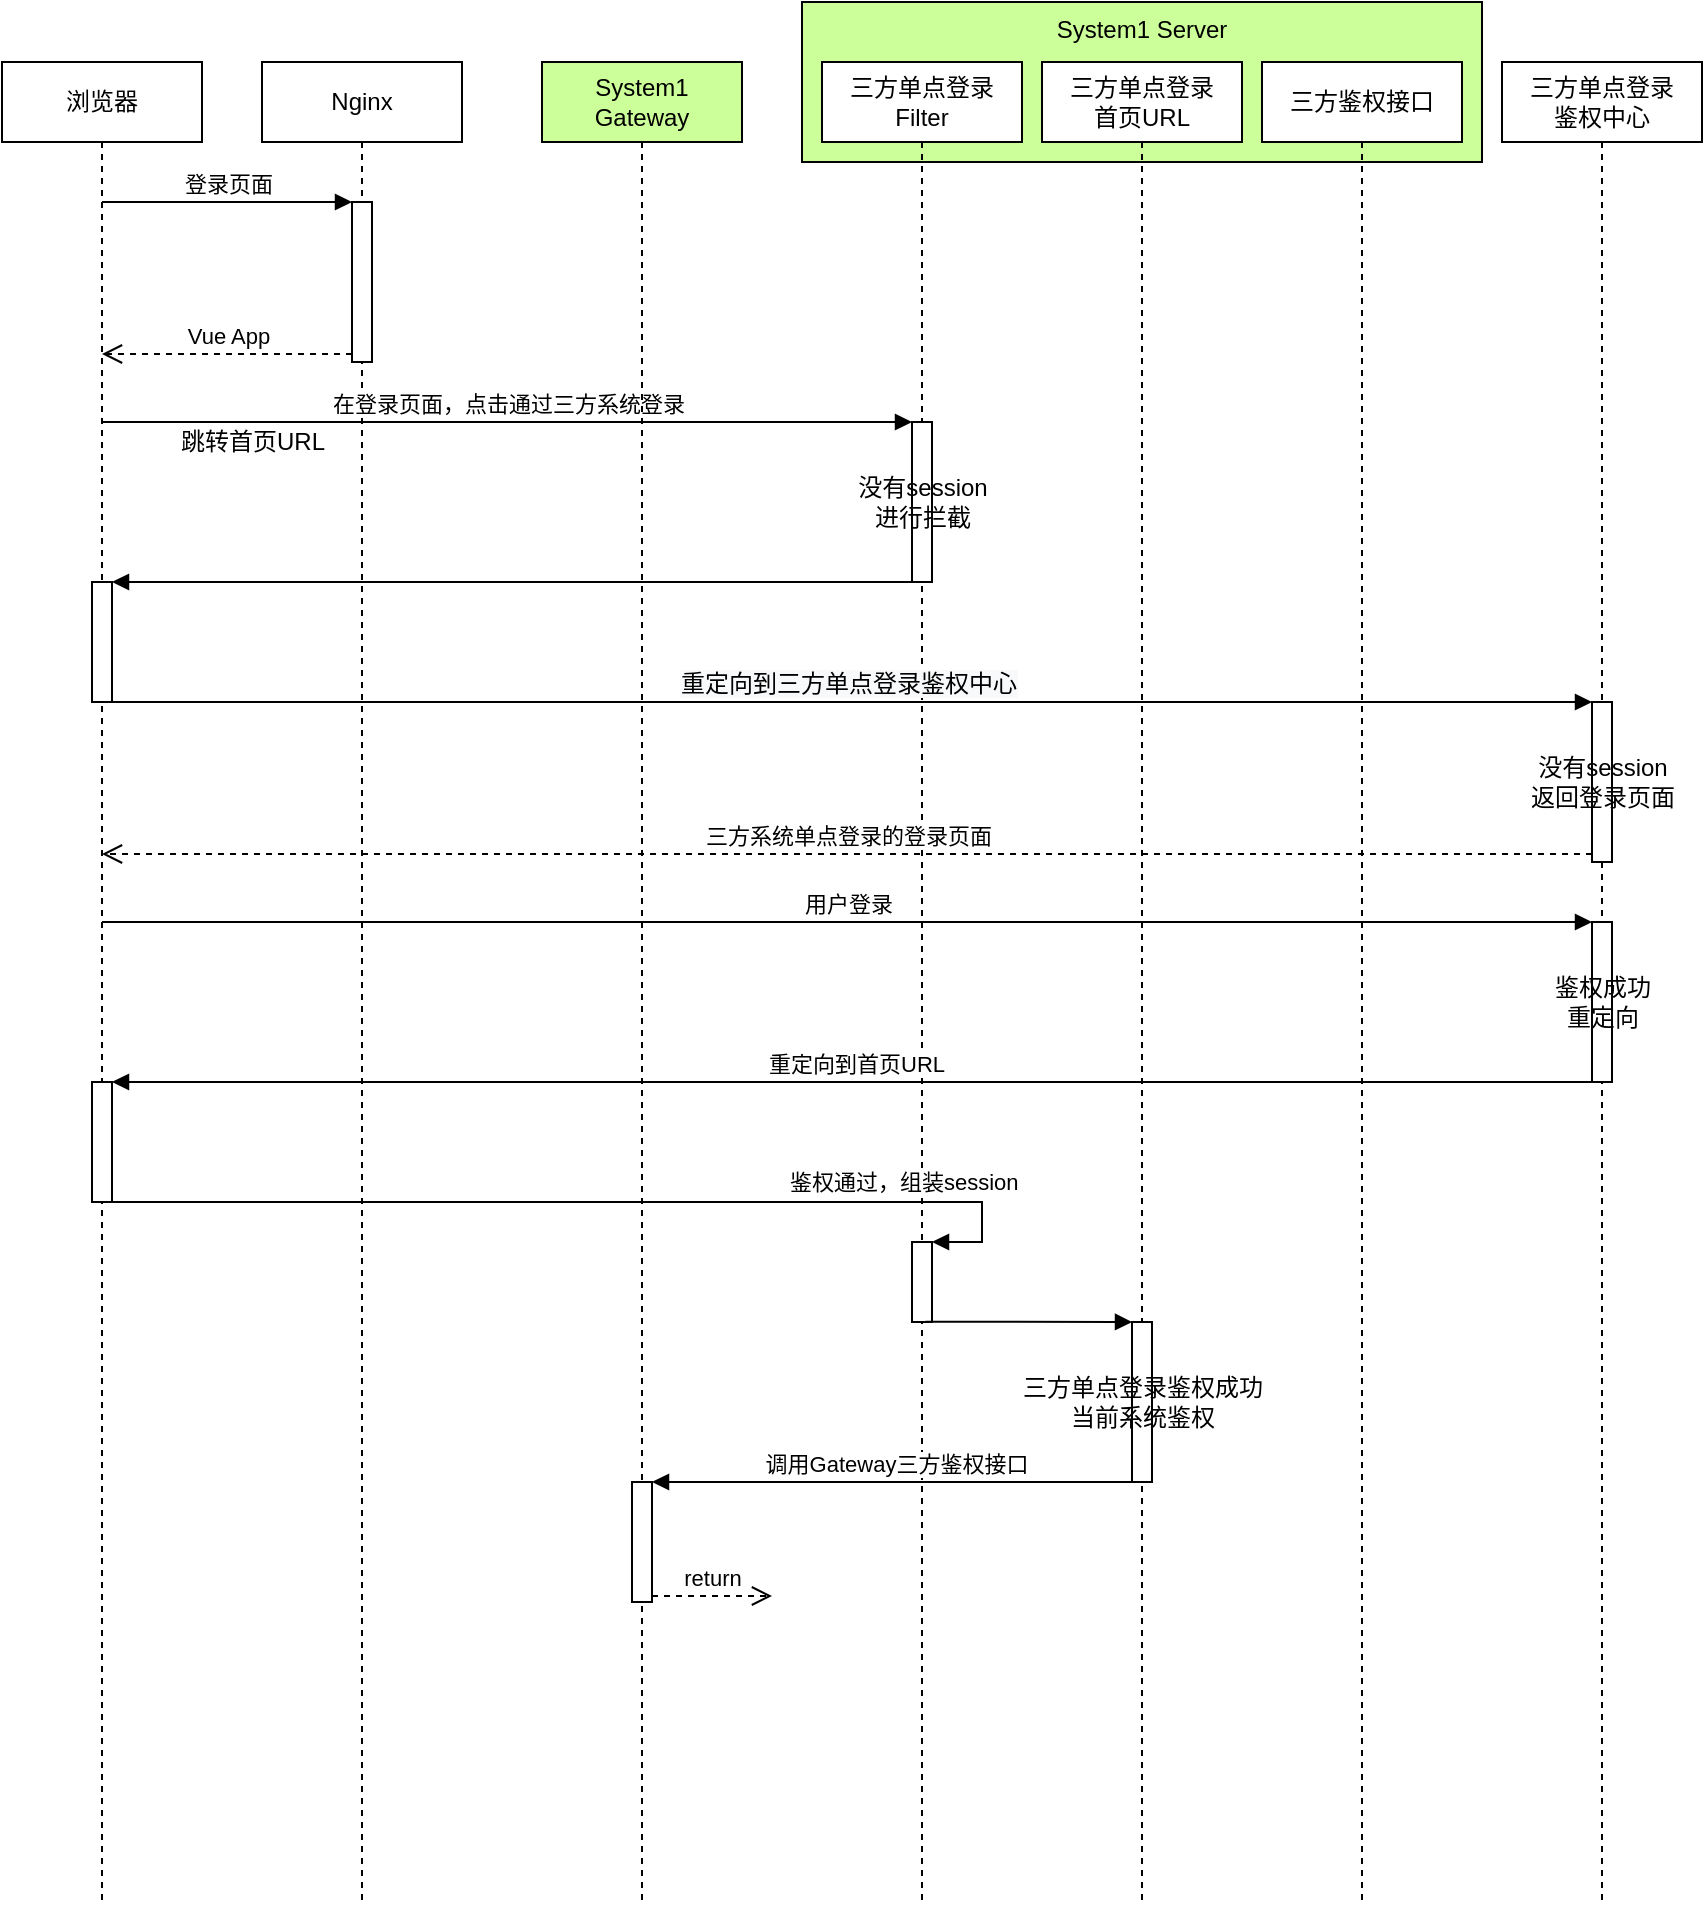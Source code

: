 <mxfile version="14.4.3" type="github">
  <diagram id="dh1iSAnI9LNPIimuFHRk" name="第 1 页">
    <mxGraphModel dx="981" dy="506" grid="1" gridSize="10" guides="1" tooltips="1" connect="1" arrows="1" fold="1" page="1" pageScale="1" pageWidth="827" pageHeight="1169" math="0" shadow="0">
      <root>
        <mxCell id="0" />
        <mxCell id="1" parent="0" />
        <mxCell id="u6yMv0zxOhqang4DAun9-3" value="System1 Server" style="rounded=0;whiteSpace=wrap;html=1;verticalAlign=top;fillColor=#CCFF99;" vertex="1" parent="1">
          <mxGeometry x="470" y="90" width="340" height="80" as="geometry" />
        </mxCell>
        <mxCell id="Or9v4SIIAj_S2g1zX2Sr-3" value="浏览器" style="shape=umlLifeline;perimeter=lifelinePerimeter;whiteSpace=wrap;html=1;container=1;collapsible=0;recursiveResize=0;outlineConnect=0;" parent="1" vertex="1">
          <mxGeometry x="70" y="120" width="100" height="920" as="geometry" />
        </mxCell>
        <mxCell id="u6yMv0zxOhqang4DAun9-20" value="" style="html=1;points=[];perimeter=orthogonalPerimeter;" vertex="1" parent="Or9v4SIIAj_S2g1zX2Sr-3">
          <mxGeometry x="45" y="260" width="10" height="60" as="geometry" />
        </mxCell>
        <mxCell id="u6yMv0zxOhqang4DAun9-48" value="" style="html=1;points=[];perimeter=orthogonalPerimeter;" vertex="1" parent="Or9v4SIIAj_S2g1zX2Sr-3">
          <mxGeometry x="45" y="510" width="10" height="60" as="geometry" />
        </mxCell>
        <mxCell id="Or9v4SIIAj_S2g1zX2Sr-7" value="Nginx" style="shape=umlLifeline;perimeter=lifelinePerimeter;whiteSpace=wrap;html=1;container=1;collapsible=0;recursiveResize=0;outlineConnect=0;" parent="1" vertex="1">
          <mxGeometry x="200" y="120" width="100" height="920" as="geometry" />
        </mxCell>
        <mxCell id="u6yMv0zxOhqang4DAun9-4" value="" style="html=1;points=[];perimeter=orthogonalPerimeter;" vertex="1" parent="Or9v4SIIAj_S2g1zX2Sr-7">
          <mxGeometry x="45" y="70" width="10" height="80" as="geometry" />
        </mxCell>
        <mxCell id="Or9v4SIIAj_S2g1zX2Sr-8" value="三方单点登录&lt;br&gt;Filter" style="shape=umlLifeline;perimeter=lifelinePerimeter;whiteSpace=wrap;html=1;container=1;collapsible=0;recursiveResize=0;outlineConnect=0;" parent="1" vertex="1">
          <mxGeometry x="480" y="120" width="100" height="920" as="geometry" />
        </mxCell>
        <mxCell id="u6yMv0zxOhqang4DAun9-15" value="没有session&lt;br&gt;进行拦截" style="html=1;points=[];perimeter=orthogonalPerimeter;" vertex="1" parent="Or9v4SIIAj_S2g1zX2Sr-8">
          <mxGeometry x="45" y="180" width="10" height="80" as="geometry" />
        </mxCell>
        <mxCell id="u6yMv0zxOhqang4DAun9-51" value="" style="html=1;points=[];perimeter=orthogonalPerimeter;" vertex="1" parent="Or9v4SIIAj_S2g1zX2Sr-8">
          <mxGeometry x="45" y="590" width="10" height="40" as="geometry" />
        </mxCell>
        <mxCell id="Or9v4SIIAj_S2g1zX2Sr-9" value="三方单点登录&lt;br&gt;首页URL" style="shape=umlLifeline;perimeter=lifelinePerimeter;whiteSpace=wrap;html=1;container=1;collapsible=0;recursiveResize=0;outlineConnect=0;" parent="1" vertex="1">
          <mxGeometry x="590" y="120" width="100" height="920" as="geometry" />
        </mxCell>
        <mxCell id="u6yMv0zxOhqang4DAun9-56" value="三方单点登录鉴权成功&lt;br&gt;当前系统鉴权" style="html=1;points=[];perimeter=orthogonalPerimeter;fillColor=#FFFFFF;" vertex="1" parent="Or9v4SIIAj_S2g1zX2Sr-9">
          <mxGeometry x="45" y="630" width="10" height="80" as="geometry" />
        </mxCell>
        <mxCell id="Or9v4SIIAj_S2g1zX2Sr-10" value="三方单点登录&lt;br&gt;鉴权中心" style="shape=umlLifeline;perimeter=lifelinePerimeter;whiteSpace=wrap;html=1;container=1;collapsible=0;recursiveResize=0;outlineConnect=0;" parent="1" vertex="1">
          <mxGeometry x="820" y="120" width="100" height="920" as="geometry" />
        </mxCell>
        <mxCell id="u6yMv0zxOhqang4DAun9-23" value="没有session&lt;br&gt;返回登录页面" style="html=1;points=[];perimeter=orthogonalPerimeter;" vertex="1" parent="Or9v4SIIAj_S2g1zX2Sr-10">
          <mxGeometry x="45" y="320" width="10" height="80" as="geometry" />
        </mxCell>
        <mxCell id="u6yMv0zxOhqang4DAun9-27" value="鉴权成功&lt;br&gt;重定向" style="html=1;points=[];perimeter=orthogonalPerimeter;" vertex="1" parent="Or9v4SIIAj_S2g1zX2Sr-10">
          <mxGeometry x="45" y="430" width="10" height="80" as="geometry" />
        </mxCell>
        <mxCell id="u6yMv0zxOhqang4DAun9-5" value="登录页面" style="html=1;verticalAlign=bottom;endArrow=block;entryX=0;entryY=0;" edge="1" target="u6yMv0zxOhqang4DAun9-4" parent="1" source="Or9v4SIIAj_S2g1zX2Sr-3">
          <mxGeometry relative="1" as="geometry">
            <mxPoint x="175" y="190" as="sourcePoint" />
          </mxGeometry>
        </mxCell>
        <mxCell id="u6yMv0zxOhqang4DAun9-6" value="Vue App" style="html=1;verticalAlign=bottom;endArrow=open;dashed=1;endSize=8;exitX=0;exitY=0.95;" edge="1" source="u6yMv0zxOhqang4DAun9-4" parent="1" target="Or9v4SIIAj_S2g1zX2Sr-3">
          <mxGeometry relative="1" as="geometry">
            <mxPoint x="175" y="266" as="targetPoint" />
          </mxGeometry>
        </mxCell>
        <mxCell id="u6yMv0zxOhqang4DAun9-16" value="在登录页面，点击通过三方系统登录" style="html=1;verticalAlign=bottom;endArrow=block;entryX=0;entryY=0;" edge="1" target="u6yMv0zxOhqang4DAun9-15" parent="1" source="Or9v4SIIAj_S2g1zX2Sr-3">
          <mxGeometry relative="1" as="geometry">
            <mxPoint x="305" y="300" as="sourcePoint" />
          </mxGeometry>
        </mxCell>
        <mxCell id="u6yMv0zxOhqang4DAun9-19" value="跳转首页URL" style="text;html=1;align=center;verticalAlign=middle;resizable=0;points=[];autosize=1;" vertex="1" parent="1">
          <mxGeometry x="150" y="300" width="90" height="20" as="geometry" />
        </mxCell>
        <mxCell id="u6yMv0zxOhqang4DAun9-21" value="" style="html=1;verticalAlign=bottom;endArrow=block;entryX=1;entryY=0;" edge="1" target="u6yMv0zxOhqang4DAun9-20" parent="1" source="Or9v4SIIAj_S2g1zX2Sr-8">
          <mxGeometry relative="1" as="geometry">
            <mxPoint x="185" y="380" as="sourcePoint" />
          </mxGeometry>
        </mxCell>
        <mxCell id="u6yMv0zxOhqang4DAun9-24" value="&lt;span style=&quot;font-size: 12px ; background-color: rgb(248 , 249 , 250)&quot;&gt;重定向到三方&lt;/span&gt;&lt;span style=&quot;font-size: 12px ; background-color: rgb(248 , 249 , 250)&quot;&gt;单点登录鉴权中心&lt;/span&gt;" style="html=1;verticalAlign=bottom;endArrow=block;entryX=0;entryY=0;" edge="1" target="u6yMv0zxOhqang4DAun9-23" parent="1" source="Or9v4SIIAj_S2g1zX2Sr-3">
          <mxGeometry relative="1" as="geometry">
            <mxPoint x="565" y="440" as="sourcePoint" />
          </mxGeometry>
        </mxCell>
        <mxCell id="u6yMv0zxOhqang4DAun9-25" value="三方系统单点登录的登录页面" style="html=1;verticalAlign=bottom;endArrow=open;dashed=1;endSize=8;exitX=0;exitY=0.95;" edge="1" source="u6yMv0zxOhqang4DAun9-23" parent="1" target="Or9v4SIIAj_S2g1zX2Sr-3">
          <mxGeometry relative="1" as="geometry">
            <mxPoint x="565" y="516" as="targetPoint" />
          </mxGeometry>
        </mxCell>
        <mxCell id="u6yMv0zxOhqang4DAun9-28" value="用户登录" style="html=1;verticalAlign=bottom;endArrow=block;entryX=0;entryY=0;" edge="1" target="u6yMv0zxOhqang4DAun9-27" parent="1" source="Or9v4SIIAj_S2g1zX2Sr-3">
          <mxGeometry relative="1" as="geometry">
            <mxPoint x="565" y="550" as="sourcePoint" />
          </mxGeometry>
        </mxCell>
        <mxCell id="u6yMv0zxOhqang4DAun9-49" value="重定向到首页URL" style="html=1;verticalAlign=bottom;endArrow=block;entryX=1;entryY=0;" edge="1" target="u6yMv0zxOhqang4DAun9-48" parent="1" source="Or9v4SIIAj_S2g1zX2Sr-10">
          <mxGeometry relative="1" as="geometry">
            <mxPoint x="185" y="630" as="sourcePoint" />
          </mxGeometry>
        </mxCell>
        <mxCell id="u6yMv0zxOhqang4DAun9-52" value="鉴权通过，组装session" style="edgeStyle=orthogonalEdgeStyle;html=1;align=left;spacingLeft=2;endArrow=block;rounded=0;entryX=1;entryY=0;" edge="1" target="u6yMv0zxOhqang4DAun9-51" parent="1" source="Or9v4SIIAj_S2g1zX2Sr-3">
          <mxGeometry x="0.402" y="10" relative="1" as="geometry">
            <mxPoint x="380" y="690" as="sourcePoint" />
            <Array as="points">
              <mxPoint x="560" y="690" />
              <mxPoint x="560" y="710" />
            </Array>
            <mxPoint as="offset" />
          </mxGeometry>
        </mxCell>
        <mxCell id="u6yMv0zxOhqang4DAun9-53" value="System1&lt;br&gt;Gateway" style="shape=umlLifeline;perimeter=lifelinePerimeter;whiteSpace=wrap;html=1;container=1;collapsible=0;recursiveResize=0;outlineConnect=0;fillColor=#CCFF99;" vertex="1" parent="1">
          <mxGeometry x="340" y="120" width="100" height="920" as="geometry" />
        </mxCell>
        <mxCell id="u6yMv0zxOhqang4DAun9-61" value="" style="html=1;points=[];perimeter=orthogonalPerimeter;fillColor=#FFFFFF;" vertex="1" parent="u6yMv0zxOhqang4DAun9-53">
          <mxGeometry x="45" y="710" width="10" height="60" as="geometry" />
        </mxCell>
        <mxCell id="u6yMv0zxOhqang4DAun9-63" value="return" style="html=1;verticalAlign=bottom;endArrow=open;dashed=1;endSize=8;exitX=1;exitY=0.95;" edge="1" source="u6yMv0zxOhqang4DAun9-61" parent="u6yMv0zxOhqang4DAun9-53">
          <mxGeometry relative="1" as="geometry">
            <mxPoint x="115" y="767" as="targetPoint" />
          </mxGeometry>
        </mxCell>
        <mxCell id="u6yMv0zxOhqang4DAun9-57" value="" style="html=1;verticalAlign=bottom;endArrow=block;entryX=0;entryY=0;exitX=0.676;exitY=0.997;exitDx=0;exitDy=0;exitPerimeter=0;" edge="1" target="u6yMv0zxOhqang4DAun9-56" parent="1" source="u6yMv0zxOhqang4DAun9-51">
          <mxGeometry relative="1" as="geometry">
            <mxPoint x="435" y="750" as="sourcePoint" />
          </mxGeometry>
        </mxCell>
        <mxCell id="u6yMv0zxOhqang4DAun9-59" value="三方鉴权接口" style="shape=umlLifeline;perimeter=lifelinePerimeter;whiteSpace=wrap;html=1;container=1;collapsible=0;recursiveResize=0;outlineConnect=0;" vertex="1" parent="1">
          <mxGeometry x="700" y="120" width="100" height="920" as="geometry" />
        </mxCell>
        <mxCell id="u6yMv0zxOhqang4DAun9-62" value="调用Gateway三方鉴权接口" style="html=1;verticalAlign=bottom;endArrow=block;entryX=1;entryY=0;" edge="1" target="u6yMv0zxOhqang4DAun9-61" parent="1" source="Or9v4SIIAj_S2g1zX2Sr-9">
          <mxGeometry relative="1" as="geometry">
            <mxPoint x="445" y="830" as="sourcePoint" />
          </mxGeometry>
        </mxCell>
      </root>
    </mxGraphModel>
  </diagram>
</mxfile>
